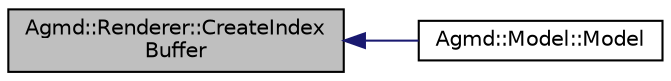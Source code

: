 digraph "Agmd::Renderer::CreateIndexBuffer"
{
  edge [fontname="Helvetica",fontsize="10",labelfontname="Helvetica",labelfontsize="10"];
  node [fontname="Helvetica",fontsize="10",shape=record];
  rankdir="LR";
  Node1 [label="Agmd::Renderer::CreateIndex\lBuffer",height=0.2,width=0.4,color="black", fillcolor="grey75", style="filled" fontcolor="black"];
  Node1 -> Node2 [dir="back",color="midnightblue",fontsize="10",style="solid",fontname="Helvetica"];
  Node2 [label="Agmd::Model::Model",height=0.2,width=0.4,color="black", fillcolor="white", style="filled",URL="$class_agmd_1_1_model.html#abdcae4fdd7f7f7cdb0bf6442abbfb936"];
}
